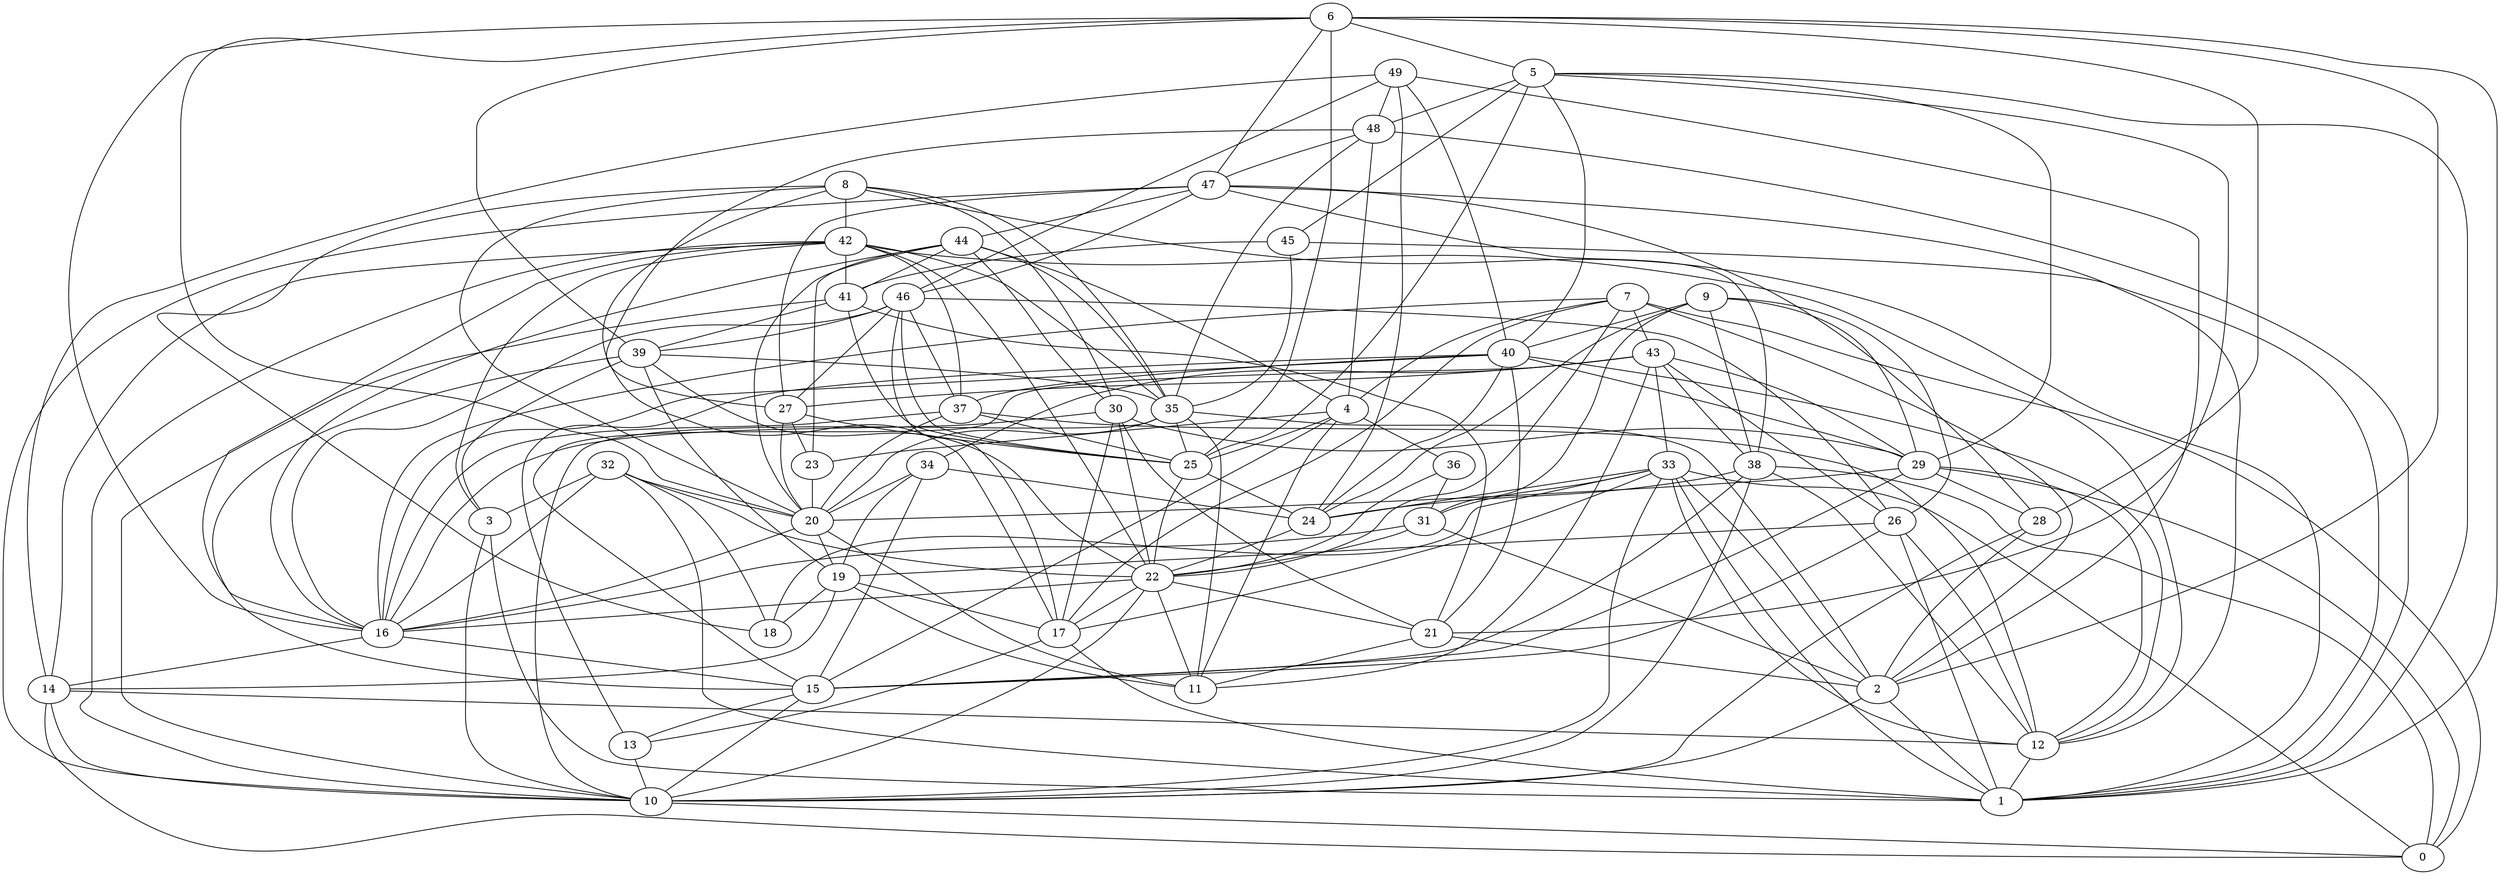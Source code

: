 digraph GG_graph {

subgraph G_graph {
edge [color = black]
"37" -> "25" [dir = none]
"33" -> "0" [dir = none]
"33" -> "31" [dir = none]
"33" -> "2" [dir = none]
"36" -> "31" [dir = none]
"9" -> "24" [dir = none]
"9" -> "26" [dir = none]
"8" -> "42" [dir = none]
"8" -> "18" [dir = none]
"8" -> "35" [dir = none]
"32" -> "1" [dir = none]
"26" -> "15" [dir = none]
"5" -> "48" [dir = none]
"5" -> "25" [dir = none]
"5" -> "40" [dir = none]
"20" -> "19" [dir = none]
"17" -> "1" [dir = none]
"40" -> "29" [dir = none]
"29" -> "12" [dir = none]
"29" -> "15" [dir = none]
"13" -> "10" [dir = none]
"49" -> "40" [dir = none]
"27" -> "25" [dir = none]
"35" -> "11" [dir = none]
"35" -> "10" [dir = none]
"35" -> "2" [dir = none]
"46" -> "16" [dir = none]
"7" -> "22" [dir = none]
"47" -> "27" [dir = none]
"44" -> "20" [dir = none]
"44" -> "41" [dir = none]
"44" -> "35" [dir = none]
"44" -> "30" [dir = none]
"3" -> "10" [dir = none]
"30" -> "21" [dir = none]
"30" -> "22" [dir = none]
"30" -> "29" [dir = none]
"30" -> "16" [dir = none]
"45" -> "41" [dir = none]
"6" -> "28" [dir = none]
"6" -> "1" [dir = none]
"6" -> "25" [dir = none]
"43" -> "38" [dir = none]
"43" -> "11" [dir = none]
"4" -> "23" [dir = none]
"4" -> "25" [dir = none]
"39" -> "22" [dir = none]
"14" -> "0" [dir = none]
"34" -> "19" [dir = none]
"38" -> "15" [dir = none]
"41" -> "39" [dir = none]
"23" -> "20" [dir = none]
"48" -> "4" [dir = none]
"38" -> "10" [dir = none]
"40" -> "16" [dir = none]
"30" -> "17" [dir = none]
"17" -> "13" [dir = none]
"48" -> "27" [dir = none]
"10" -> "0" [dir = none]
"36" -> "22" [dir = none]
"27" -> "20" [dir = none]
"49" -> "2" [dir = none]
"34" -> "20" [dir = none]
"42" -> "3" [dir = none]
"46" -> "39" [dir = none]
"19" -> "17" [dir = none]
"44" -> "16" [dir = none]
"29" -> "0" [dir = none]
"7" -> "4" [dir = none]
"2" -> "10" [dir = none]
"7" -> "43" [dir = none]
"29" -> "28" [dir = none]
"40" -> "12" [dir = none]
"47" -> "12" [dir = none]
"31" -> "16" [dir = none]
"22" -> "17" [dir = none]
"14" -> "12" [dir = none]
"19" -> "14" [dir = none]
"7" -> "16" [dir = none]
"4" -> "36" [dir = none]
"33" -> "18" [dir = none]
"35" -> "20" [dir = none]
"40" -> "37" [dir = none]
"41" -> "25" [dir = none]
"5" -> "1" [dir = none]
"8" -> "17" [dir = none]
"27" -> "23" [dir = none]
"24" -> "22" [dir = none]
"7" -> "17" [dir = none]
"35" -> "25" [dir = none]
"33" -> "17" [dir = none]
"39" -> "15" [dir = none]
"31" -> "22" [dir = none]
"43" -> "29" [dir = none]
"5" -> "29" [dir = none]
"6" -> "5" [dir = none]
"3" -> "1" [dir = none]
"38" -> "24" [dir = none]
"38" -> "0" [dir = none]
"44" -> "4" [dir = none]
"4" -> "15" [dir = none]
"47" -> "10" [dir = none]
"19" -> "18" [dir = none]
"45" -> "1" [dir = none]
"33" -> "10" [dir = none]
"38" -> "12" [dir = none]
"47" -> "28" [dir = none]
"33" -> "24" [dir = none]
"25" -> "24" [dir = none]
"37" -> "16" [dir = none]
"26" -> "1" [dir = none]
"48" -> "35" [dir = none]
"34" -> "15" [dir = none]
"7" -> "2" [dir = none]
"39" -> "35" [dir = none]
"8" -> "1" [dir = none]
"4" -> "11" [dir = none]
"48" -> "47" [dir = none]
"40" -> "13" [dir = none]
"43" -> "33" [dir = none]
"28" -> "10" [dir = none]
"6" -> "47" [dir = none]
"43" -> "27" [dir = none]
"22" -> "11" [dir = none]
"5" -> "45" [dir = none]
"49" -> "48" [dir = none]
"28" -> "2" [dir = none]
"33" -> "1" [dir = none]
"41" -> "10" [dir = none]
"47" -> "46" [dir = none]
"31" -> "2" [dir = none]
"42" -> "12" [dir = none]
"47" -> "44" [dir = none]
"20" -> "16" [dir = none]
"19" -> "11" [dir = none]
"20" -> "11" [dir = none]
"9" -> "29" [dir = none]
"29" -> "20" [dir = none]
"48" -> "1" [dir = none]
"46" -> "37" [dir = none]
"41" -> "21" [dir = none]
"39" -> "19" [dir = none]
"46" -> "26" [dir = none]
"49" -> "14" [dir = none]
"21" -> "11" [dir = none]
"22" -> "10" [dir = none]
"34" -> "24" [dir = none]
"49" -> "46" [dir = none]
"46" -> "27" [dir = none]
"15" -> "13" [dir = none]
"42" -> "16" [dir = none]
"16" -> "14" [dir = none]
"43" -> "26" [dir = none]
"46" -> "25" [dir = none]
"37" -> "12" [dir = none]
"22" -> "16" [dir = none]
"12" -> "1" [dir = none]
"37" -> "20" [dir = none]
"6" -> "16" [dir = none]
"39" -> "3" [dir = none]
"5" -> "21" [dir = none]
"40" -> "21" [dir = none]
"6" -> "39" [dir = none]
"26" -> "12" [dir = none]
"45" -> "35" [dir = none]
"14" -> "10" [dir = none]
"42" -> "22" [dir = none]
"42" -> "41" [dir = none]
"49" -> "24" [dir = none]
"32" -> "20" [dir = none]
"42" -> "37" [dir = none]
"9" -> "40" [dir = none]
"46" -> "17" [dir = none]
"26" -> "19" [dir = none]
"43" -> "34" [dir = none]
"8" -> "20" [dir = none]
"32" -> "16" [dir = none]
"32" -> "18" [dir = none]
"32" -> "22" [dir = none]
"21" -> "2" [dir = none]
"9" -> "38" [dir = none]
"33" -> "12" [dir = none]
"25" -> "22" [dir = none]
"6" -> "2" [dir = none]
"9" -> "31" [dir = none]
"7" -> "0" [dir = none]
"32" -> "3" [dir = none]
"15" -> "10" [dir = none]
"6" -> "20" [dir = none]
"47" -> "38" [dir = none]
"40" -> "24" [dir = none]
"42" -> "35" [dir = none]
"2" -> "1" [dir = none]
"16" -> "15" [dir = none]
"43" -> "15" [dir = none]
"44" -> "23" [dir = none]
"22" -> "21" [dir = none]
"8" -> "30" [dir = none]
"42" -> "14" [dir = none]
"42" -> "10" [dir = none]
}

}
